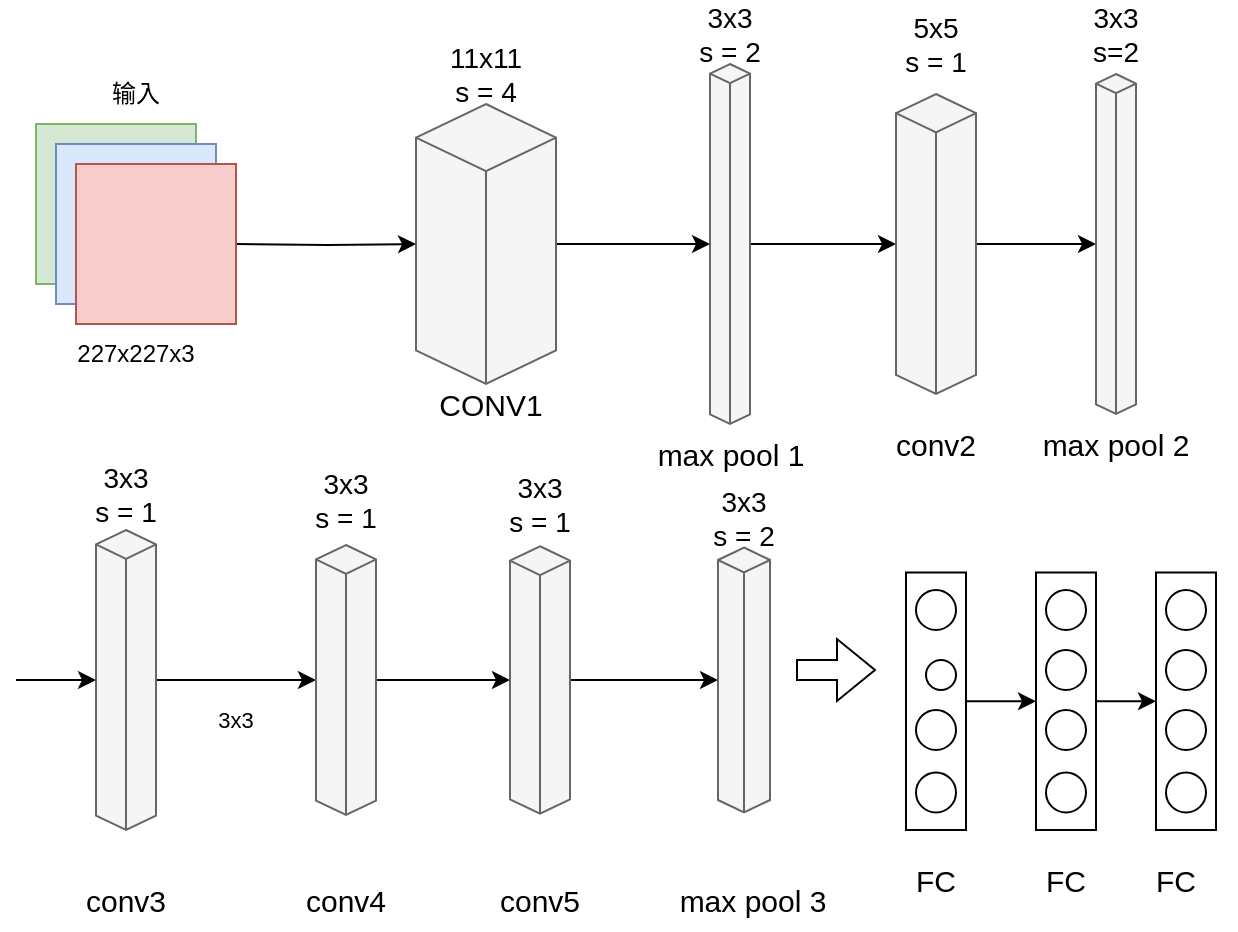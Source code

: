 <mxfile version="17.5.0" type="github">
  <diagram id="ZIbBqKyt45ywlCO85elQ" name="第 1 页">
    <mxGraphModel dx="869" dy="484" grid="1" gridSize="10" guides="1" tooltips="1" connect="1" arrows="1" fold="1" page="1" pageScale="1" pageWidth="827" pageHeight="1169" math="0" shadow="0">
      <root>
        <mxCell id="0" />
        <mxCell id="1" parent="0" />
        <mxCell id="QHwcNhU9ijFOfW8Lkw5R-71" value="" style="edgeStyle=orthogonalEdgeStyle;rounded=0;orthogonalLoop=1;jettySize=auto;html=1;fontSize=11;" edge="1" parent="1" source="QHwcNhU9ijFOfW8Lkw5R-72" target="QHwcNhU9ijFOfW8Lkw5R-89">
          <mxGeometry relative="1" as="geometry" />
        </mxCell>
        <mxCell id="QHwcNhU9ijFOfW8Lkw5R-72" value="" style="html=1;whiteSpace=wrap;shape=isoCube2;backgroundOutline=1;isoAngle=15;fillColor=#f5f5f5;fontColor=#333333;strokeColor=#666666;" vertex="1" parent="1">
          <mxGeometry x="397" y="70" width="20" height="180" as="geometry" />
        </mxCell>
        <mxCell id="QHwcNhU9ijFOfW8Lkw5R-73" value="" style="edgeStyle=orthogonalEdgeStyle;rounded=0;orthogonalLoop=1;jettySize=auto;html=1;" edge="1" parent="1" source="QHwcNhU9ijFOfW8Lkw5R-74" target="QHwcNhU9ijFOfW8Lkw5R-72">
          <mxGeometry relative="1" as="geometry" />
        </mxCell>
        <mxCell id="QHwcNhU9ijFOfW8Lkw5R-74" value="" style="html=1;whiteSpace=wrap;shape=isoCube2;backgroundOutline=1;isoAngle=15;fillColor=#f5f5f5;fontColor=#333333;strokeColor=#666666;" vertex="1" parent="1">
          <mxGeometry x="250" y="90" width="70" height="140" as="geometry" />
        </mxCell>
        <mxCell id="QHwcNhU9ijFOfW8Lkw5R-75" value="" style="edgeStyle=orthogonalEdgeStyle;rounded=0;orthogonalLoop=1;jettySize=auto;html=1;" edge="1" parent="1" target="QHwcNhU9ijFOfW8Lkw5R-74">
          <mxGeometry relative="1" as="geometry">
            <mxPoint x="160" y="160" as="sourcePoint" />
          </mxGeometry>
        </mxCell>
        <mxCell id="QHwcNhU9ijFOfW8Lkw5R-76" value="输入" style="text;html=1;strokeColor=none;fillColor=none;align=center;verticalAlign=middle;whiteSpace=wrap;rounded=0;" vertex="1" parent="1">
          <mxGeometry x="80" y="70" width="60" height="30" as="geometry" />
        </mxCell>
        <mxCell id="QHwcNhU9ijFOfW8Lkw5R-77" value="" style="group" vertex="1" connectable="0" parent="1">
          <mxGeometry x="60" y="100" width="100" height="100" as="geometry" />
        </mxCell>
        <mxCell id="QHwcNhU9ijFOfW8Lkw5R-78" value="" style="whiteSpace=wrap;html=1;aspect=fixed;fillColor=#d5e8d4;strokeColor=#82b366;" vertex="1" parent="QHwcNhU9ijFOfW8Lkw5R-77">
          <mxGeometry width="80" height="80" as="geometry" />
        </mxCell>
        <mxCell id="QHwcNhU9ijFOfW8Lkw5R-79" value="" style="whiteSpace=wrap;html=1;aspect=fixed;fillColor=#dae8fc;strokeColor=#6c8ebf;" vertex="1" parent="QHwcNhU9ijFOfW8Lkw5R-77">
          <mxGeometry x="10" y="10" width="80" height="80" as="geometry" />
        </mxCell>
        <mxCell id="QHwcNhU9ijFOfW8Lkw5R-80" value="" style="whiteSpace=wrap;html=1;aspect=fixed;fillColor=#f8cecc;strokeColor=#b85450;" vertex="1" parent="QHwcNhU9ijFOfW8Lkw5R-77">
          <mxGeometry x="20" y="20" width="80" height="80" as="geometry" />
        </mxCell>
        <mxCell id="QHwcNhU9ijFOfW8Lkw5R-81" value="227x227x3" style="text;html=1;strokeColor=none;fillColor=none;align=center;verticalAlign=middle;whiteSpace=wrap;rounded=0;" vertex="1" parent="1">
          <mxGeometry x="80" y="200" width="60" height="30" as="geometry" />
        </mxCell>
        <mxCell id="QHwcNhU9ijFOfW8Lkw5R-82" value="&lt;font style=&quot;font-size: 14px&quot;&gt;11x11&lt;br&gt;s = 4&lt;/font&gt;" style="text;html=1;strokeColor=none;fillColor=none;align=center;verticalAlign=middle;whiteSpace=wrap;rounded=0;" vertex="1" parent="1">
          <mxGeometry x="255" y="60" width="60" height="30" as="geometry" />
        </mxCell>
        <mxCell id="QHwcNhU9ijFOfW8Lkw5R-83" value="&lt;font style=&quot;font-size: 14px&quot;&gt;3x3&lt;br&gt;s = 2&lt;/font&gt;" style="text;html=1;strokeColor=none;fillColor=none;align=center;verticalAlign=middle;whiteSpace=wrap;rounded=0;" vertex="1" parent="1">
          <mxGeometry x="377" y="40" width="60" height="30" as="geometry" />
        </mxCell>
        <mxCell id="QHwcNhU9ijFOfW8Lkw5R-84" value="&lt;font style=&quot;font-size: 15px&quot;&gt;CONV1&lt;/font&gt;" style="text;html=1;strokeColor=none;fillColor=none;align=center;verticalAlign=middle;whiteSpace=wrap;rounded=0;" vertex="1" parent="1">
          <mxGeometry x="260" y="230" width="55" height="20" as="geometry" />
        </mxCell>
        <mxCell id="QHwcNhU9ijFOfW8Lkw5R-87" value="&lt;font style=&quot;font-size: 15px&quot;&gt;max pool 1&lt;/font&gt;" style="text;html=1;strokeColor=none;fillColor=none;align=center;verticalAlign=middle;whiteSpace=wrap;rounded=0;" vertex="1" parent="1">
          <mxGeometry x="365.5" y="250" width="83" height="30" as="geometry" />
        </mxCell>
        <mxCell id="QHwcNhU9ijFOfW8Lkw5R-88" value="" style="edgeStyle=orthogonalEdgeStyle;rounded=0;orthogonalLoop=1;jettySize=auto;html=1;fontSize=11;" edge="1" parent="1" source="QHwcNhU9ijFOfW8Lkw5R-89" target="QHwcNhU9ijFOfW8Lkw5R-94">
          <mxGeometry relative="1" as="geometry" />
        </mxCell>
        <mxCell id="QHwcNhU9ijFOfW8Lkw5R-89" value="" style="html=1;whiteSpace=wrap;shape=isoCube2;backgroundOutline=1;isoAngle=15;fillColor=#f5f5f5;fontColor=#333333;strokeColor=#666666;" vertex="1" parent="1">
          <mxGeometry x="490" y="85" width="40" height="150" as="geometry" />
        </mxCell>
        <mxCell id="QHwcNhU9ijFOfW8Lkw5R-90" value="&lt;font style=&quot;font-size: 15px&quot;&gt;conv2&lt;/font&gt;" style="text;html=1;strokeColor=none;fillColor=none;align=center;verticalAlign=middle;whiteSpace=wrap;rounded=0;" vertex="1" parent="1">
          <mxGeometry x="480" y="245" width="60" height="30" as="geometry" />
        </mxCell>
        <mxCell id="QHwcNhU9ijFOfW8Lkw5R-91" value="&lt;font style=&quot;font-size: 14px&quot;&gt;5x5&lt;br&gt;s = 1&lt;/font&gt;" style="text;html=1;strokeColor=none;fillColor=none;align=center;verticalAlign=middle;whiteSpace=wrap;rounded=0;fontSize=11;" vertex="1" parent="1">
          <mxGeometry x="480" y="45" width="60" height="30" as="geometry" />
        </mxCell>
        <mxCell id="QHwcNhU9ijFOfW8Lkw5R-94" value="" style="html=1;whiteSpace=wrap;shape=isoCube2;backgroundOutline=1;isoAngle=15;fontSize=11;fillColor=#f5f5f5;fontColor=#333333;strokeColor=#666666;" vertex="1" parent="1">
          <mxGeometry x="590" y="75" width="20" height="170" as="geometry" />
        </mxCell>
        <mxCell id="QHwcNhU9ijFOfW8Lkw5R-95" value="&lt;font style=&quot;font-size: 14px&quot;&gt;3x3&lt;br&gt;s=2&lt;/font&gt;" style="text;html=1;strokeColor=none;fillColor=none;align=center;verticalAlign=middle;whiteSpace=wrap;rounded=0;fontSize=11;" vertex="1" parent="1">
          <mxGeometry x="570" y="40" width="60" height="30" as="geometry" />
        </mxCell>
        <mxCell id="QHwcNhU9ijFOfW8Lkw5R-97" value="&lt;font style=&quot;font-size: 15px&quot;&gt;max pool 2&lt;/font&gt;" style="text;html=1;strokeColor=none;fillColor=none;align=center;verticalAlign=middle;whiteSpace=wrap;rounded=0;fontSize=11;" vertex="1" parent="1">
          <mxGeometry x="560" y="245" width="80" height="30" as="geometry" />
        </mxCell>
        <mxCell id="QHwcNhU9ijFOfW8Lkw5R-99" value="" style="edgeStyle=orthogonalEdgeStyle;rounded=0;orthogonalLoop=1;jettySize=auto;html=1;fontSize=11;" edge="1" parent="1" source="QHwcNhU9ijFOfW8Lkw5R-100" target="QHwcNhU9ijFOfW8Lkw5R-105">
          <mxGeometry relative="1" as="geometry" />
        </mxCell>
        <mxCell id="QHwcNhU9ijFOfW8Lkw5R-100" value="" style="html=1;whiteSpace=wrap;shape=isoCube2;backgroundOutline=1;isoAngle=15;fontSize=11;fillColor=#f5f5f5;fontColor=#333333;strokeColor=#666666;" vertex="1" parent="1">
          <mxGeometry x="90" y="303" width="30" height="150" as="geometry" />
        </mxCell>
        <mxCell id="QHwcNhU9ijFOfW8Lkw5R-101" value="" style="endArrow=classic;html=1;rounded=0;fontSize=11;entryX=0;entryY=0.5;entryDx=0;entryDy=0;entryPerimeter=0;" edge="1" parent="1" target="QHwcNhU9ijFOfW8Lkw5R-100">
          <mxGeometry width="50" height="50" relative="1" as="geometry">
            <mxPoint x="50" y="378" as="sourcePoint" />
            <mxPoint x="300" y="343" as="targetPoint" />
          </mxGeometry>
        </mxCell>
        <mxCell id="QHwcNhU9ijFOfW8Lkw5R-102" value="&lt;font style=&quot;font-size: 14px&quot;&gt;3x3&lt;br&gt;s = 1&lt;/font&gt;" style="text;html=1;strokeColor=none;fillColor=none;align=center;verticalAlign=middle;whiteSpace=wrap;rounded=0;fontSize=11;" vertex="1" parent="1">
          <mxGeometry x="75" y="270" width="60" height="30" as="geometry" />
        </mxCell>
        <mxCell id="QHwcNhU9ijFOfW8Lkw5R-104" value="" style="edgeStyle=orthogonalEdgeStyle;rounded=0;orthogonalLoop=1;jettySize=auto;html=1;fontSize=11;" edge="1" parent="1" source="QHwcNhU9ijFOfW8Lkw5R-105" target="QHwcNhU9ijFOfW8Lkw5R-108">
          <mxGeometry relative="1" as="geometry" />
        </mxCell>
        <mxCell id="QHwcNhU9ijFOfW8Lkw5R-105" value="" style="html=1;whiteSpace=wrap;shape=isoCube2;backgroundOutline=1;isoAngle=15;fontSize=11;fillColor=#f5f5f5;fontColor=#333333;strokeColor=#666666;" vertex="1" parent="1">
          <mxGeometry x="200" y="310.5" width="30" height="135" as="geometry" />
        </mxCell>
        <mxCell id="QHwcNhU9ijFOfW8Lkw5R-106" value="3x3" style="text;html=1;strokeColor=none;fillColor=none;align=center;verticalAlign=middle;whiteSpace=wrap;rounded=0;fontSize=11;" vertex="1" parent="1">
          <mxGeometry x="130" y="383" width="60" height="30" as="geometry" />
        </mxCell>
        <mxCell id="QHwcNhU9ijFOfW8Lkw5R-107" value="" style="edgeStyle=orthogonalEdgeStyle;rounded=0;orthogonalLoop=1;jettySize=auto;html=1;fontSize=11;" edge="1" parent="1" source="QHwcNhU9ijFOfW8Lkw5R-108" target="QHwcNhU9ijFOfW8Lkw5R-109">
          <mxGeometry relative="1" as="geometry" />
        </mxCell>
        <mxCell id="QHwcNhU9ijFOfW8Lkw5R-108" value="" style="html=1;whiteSpace=wrap;shape=isoCube2;backgroundOutline=1;isoAngle=15;fontSize=11;fillColor=#f5f5f5;fontColor=#333333;strokeColor=#666666;" vertex="1" parent="1">
          <mxGeometry x="297" y="311.13" width="30" height="133.75" as="geometry" />
        </mxCell>
        <mxCell id="QHwcNhU9ijFOfW8Lkw5R-109" value="" style="html=1;whiteSpace=wrap;shape=isoCube2;backgroundOutline=1;isoAngle=15;fontSize=11;fillColor=#f5f5f5;fontColor=#333333;strokeColor=#666666;" vertex="1" parent="1">
          <mxGeometry x="401" y="311.75" width="26" height="132.5" as="geometry" />
        </mxCell>
        <mxCell id="QHwcNhU9ijFOfW8Lkw5R-111" value="&lt;font style=&quot;font-size: 15px&quot;&gt;conv3&lt;/font&gt;" style="text;html=1;strokeColor=none;fillColor=none;align=center;verticalAlign=middle;whiteSpace=wrap;rounded=0;fontSize=11;" vertex="1" parent="1">
          <mxGeometry x="75" y="473" width="60" height="30" as="geometry" />
        </mxCell>
        <mxCell id="QHwcNhU9ijFOfW8Lkw5R-112" value="&lt;font style=&quot;font-size: 15px&quot;&gt;conv4&lt;/font&gt;" style="text;html=1;strokeColor=none;fillColor=none;align=center;verticalAlign=middle;whiteSpace=wrap;rounded=0;fontSize=11;" vertex="1" parent="1">
          <mxGeometry x="185" y="473" width="60" height="30" as="geometry" />
        </mxCell>
        <mxCell id="QHwcNhU9ijFOfW8Lkw5R-113" value="&lt;font style=&quot;font-size: 15px&quot;&gt;conv5&lt;/font&gt;" style="text;html=1;strokeColor=none;fillColor=none;align=center;verticalAlign=middle;whiteSpace=wrap;rounded=0;fontSize=11;" vertex="1" parent="1">
          <mxGeometry x="282" y="473" width="60" height="30" as="geometry" />
        </mxCell>
        <mxCell id="QHwcNhU9ijFOfW8Lkw5R-116" value="&lt;font style=&quot;font-size: 15px&quot;&gt;max pool 3&lt;/font&gt;" style="text;html=1;strokeColor=none;fillColor=none;align=center;verticalAlign=middle;whiteSpace=wrap;rounded=0;fontSize=12;" vertex="1" parent="1">
          <mxGeometry x="377" y="473" width="83" height="30" as="geometry" />
        </mxCell>
        <mxCell id="QHwcNhU9ijFOfW8Lkw5R-117" value="" style="shape=flexArrow;endArrow=classic;html=1;rounded=0;fontSize=15;" edge="1" parent="1">
          <mxGeometry width="50" height="50" relative="1" as="geometry">
            <mxPoint x="440" y="373" as="sourcePoint" />
            <mxPoint x="480" y="373" as="targetPoint" />
          </mxGeometry>
        </mxCell>
        <mxCell id="QHwcNhU9ijFOfW8Lkw5R-118" value="" style="group" vertex="1" connectable="0" parent="1">
          <mxGeometry x="495" y="324.25" width="30" height="128.75" as="geometry" />
        </mxCell>
        <mxCell id="QHwcNhU9ijFOfW8Lkw5R-119" value="" style="rounded=0;whiteSpace=wrap;html=1;fontSize=15;gradientColor=none;" vertex="1" parent="QHwcNhU9ijFOfW8Lkw5R-118">
          <mxGeometry width="30" height="128.75" as="geometry" />
        </mxCell>
        <mxCell id="QHwcNhU9ijFOfW8Lkw5R-120" value="" style="ellipse;whiteSpace=wrap;html=1;aspect=fixed;fontSize=15;gradientColor=none;" vertex="1" parent="QHwcNhU9ijFOfW8Lkw5R-118">
          <mxGeometry x="5" y="8.75" width="20" height="20" as="geometry" />
        </mxCell>
        <mxCell id="QHwcNhU9ijFOfW8Lkw5R-121" value="" style="ellipse;whiteSpace=wrap;html=1;aspect=fixed;fontSize=15;gradientColor=none;" vertex="1" parent="QHwcNhU9ijFOfW8Lkw5R-118">
          <mxGeometry x="10" y="43.75" width="15" height="15" as="geometry" />
        </mxCell>
        <mxCell id="QHwcNhU9ijFOfW8Lkw5R-122" value="" style="ellipse;whiteSpace=wrap;html=1;aspect=fixed;fontSize=15;gradientColor=none;" vertex="1" parent="QHwcNhU9ijFOfW8Lkw5R-118">
          <mxGeometry x="5" y="100" width="20" height="20" as="geometry" />
        </mxCell>
        <mxCell id="QHwcNhU9ijFOfW8Lkw5R-123" value="" style="ellipse;whiteSpace=wrap;html=1;aspect=fixed;fontSize=15;gradientColor=none;" vertex="1" parent="QHwcNhU9ijFOfW8Lkw5R-118">
          <mxGeometry x="5" y="68.75" width="20" height="20" as="geometry" />
        </mxCell>
        <mxCell id="QHwcNhU9ijFOfW8Lkw5R-124" value="" style="group" vertex="1" connectable="0" parent="1">
          <mxGeometry x="560" y="324.25" width="30" height="128.75" as="geometry" />
        </mxCell>
        <mxCell id="QHwcNhU9ijFOfW8Lkw5R-125" value="" style="rounded=0;whiteSpace=wrap;html=1;fontSize=15;gradientColor=none;" vertex="1" parent="QHwcNhU9ijFOfW8Lkw5R-124">
          <mxGeometry width="30" height="128.75" as="geometry" />
        </mxCell>
        <mxCell id="QHwcNhU9ijFOfW8Lkw5R-126" value="" style="ellipse;whiteSpace=wrap;html=1;aspect=fixed;fontSize=15;gradientColor=none;" vertex="1" parent="QHwcNhU9ijFOfW8Lkw5R-124">
          <mxGeometry x="5" y="8.75" width="20" height="20" as="geometry" />
        </mxCell>
        <mxCell id="QHwcNhU9ijFOfW8Lkw5R-127" value="" style="ellipse;whiteSpace=wrap;html=1;aspect=fixed;fontSize=15;gradientColor=none;" vertex="1" parent="QHwcNhU9ijFOfW8Lkw5R-124">
          <mxGeometry x="5" y="38.75" width="20" height="20" as="geometry" />
        </mxCell>
        <mxCell id="QHwcNhU9ijFOfW8Lkw5R-128" value="" style="ellipse;whiteSpace=wrap;html=1;aspect=fixed;fontSize=15;gradientColor=none;" vertex="1" parent="QHwcNhU9ijFOfW8Lkw5R-124">
          <mxGeometry x="5" y="100" width="20" height="20" as="geometry" />
        </mxCell>
        <mxCell id="QHwcNhU9ijFOfW8Lkw5R-129" value="" style="ellipse;whiteSpace=wrap;html=1;aspect=fixed;fontSize=15;gradientColor=none;" vertex="1" parent="QHwcNhU9ijFOfW8Lkw5R-124">
          <mxGeometry x="5" y="68.75" width="20" height="20" as="geometry" />
        </mxCell>
        <mxCell id="QHwcNhU9ijFOfW8Lkw5R-130" value="" style="group" vertex="1" connectable="0" parent="1">
          <mxGeometry x="620" y="324.25" width="30" height="128.75" as="geometry" />
        </mxCell>
        <mxCell id="QHwcNhU9ijFOfW8Lkw5R-131" value="" style="rounded=0;whiteSpace=wrap;html=1;fontSize=15;gradientColor=none;" vertex="1" parent="QHwcNhU9ijFOfW8Lkw5R-130">
          <mxGeometry width="30" height="128.75" as="geometry" />
        </mxCell>
        <mxCell id="QHwcNhU9ijFOfW8Lkw5R-132" value="" style="ellipse;whiteSpace=wrap;html=1;aspect=fixed;fontSize=15;gradientColor=none;" vertex="1" parent="QHwcNhU9ijFOfW8Lkw5R-130">
          <mxGeometry x="5" y="8.75" width="20" height="20" as="geometry" />
        </mxCell>
        <mxCell id="QHwcNhU9ijFOfW8Lkw5R-133" value="" style="ellipse;whiteSpace=wrap;html=1;aspect=fixed;fontSize=15;gradientColor=none;" vertex="1" parent="QHwcNhU9ijFOfW8Lkw5R-130">
          <mxGeometry x="5" y="38.75" width="20" height="20" as="geometry" />
        </mxCell>
        <mxCell id="QHwcNhU9ijFOfW8Lkw5R-134" value="" style="ellipse;whiteSpace=wrap;html=1;aspect=fixed;fontSize=15;gradientColor=none;" vertex="1" parent="QHwcNhU9ijFOfW8Lkw5R-130">
          <mxGeometry x="5" y="100" width="20" height="20" as="geometry" />
        </mxCell>
        <mxCell id="QHwcNhU9ijFOfW8Lkw5R-135" value="" style="ellipse;whiteSpace=wrap;html=1;aspect=fixed;fontSize=15;gradientColor=none;" vertex="1" parent="QHwcNhU9ijFOfW8Lkw5R-130">
          <mxGeometry x="5" y="68.75" width="20" height="20" as="geometry" />
        </mxCell>
        <mxCell id="QHwcNhU9ijFOfW8Lkw5R-136" value="" style="endArrow=classic;html=1;rounded=0;fontSize=15;entryX=0;entryY=0.5;entryDx=0;entryDy=0;exitX=1;exitY=0.5;exitDx=0;exitDy=0;" edge="1" parent="1" source="QHwcNhU9ijFOfW8Lkw5R-119" target="QHwcNhU9ijFOfW8Lkw5R-125">
          <mxGeometry width="50" height="50" relative="1" as="geometry">
            <mxPoint x="250" y="343" as="sourcePoint" />
            <mxPoint x="300" y="293" as="targetPoint" />
          </mxGeometry>
        </mxCell>
        <mxCell id="QHwcNhU9ijFOfW8Lkw5R-137" value="" style="endArrow=classic;html=1;rounded=0;fontSize=15;entryX=0;entryY=0.5;entryDx=0;entryDy=0;exitX=1;exitY=0.5;exitDx=0;exitDy=0;" edge="1" parent="1" source="QHwcNhU9ijFOfW8Lkw5R-125" target="QHwcNhU9ijFOfW8Lkw5R-131">
          <mxGeometry width="50" height="50" relative="1" as="geometry">
            <mxPoint x="250" y="343" as="sourcePoint" />
            <mxPoint x="300" y="293" as="targetPoint" />
          </mxGeometry>
        </mxCell>
        <mxCell id="QHwcNhU9ijFOfW8Lkw5R-138" value="&lt;font style=&quot;font-size: 15px&quot;&gt;FC&lt;/font&gt;" style="text;html=1;strokeColor=none;fillColor=none;align=center;verticalAlign=middle;whiteSpace=wrap;rounded=0;fontSize=15;" vertex="1" parent="1">
          <mxGeometry x="480" y="463" width="60" height="30" as="geometry" />
        </mxCell>
        <mxCell id="QHwcNhU9ijFOfW8Lkw5R-139" value="&lt;font style=&quot;font-size: 15px&quot;&gt;FC&lt;/font&gt;" style="text;html=1;strokeColor=none;fillColor=none;align=center;verticalAlign=middle;whiteSpace=wrap;rounded=0;fontSize=15;" vertex="1" parent="1">
          <mxGeometry x="545" y="463" width="60" height="30" as="geometry" />
        </mxCell>
        <mxCell id="QHwcNhU9ijFOfW8Lkw5R-140" value="&lt;font style=&quot;font-size: 15px&quot;&gt;FC&lt;/font&gt;" style="text;html=1;strokeColor=none;fillColor=none;align=center;verticalAlign=middle;whiteSpace=wrap;rounded=0;fontSize=15;" vertex="1" parent="1">
          <mxGeometry x="600" y="463" width="60" height="30" as="geometry" />
        </mxCell>
        <mxCell id="QHwcNhU9ijFOfW8Lkw5R-143" value="&lt;font style=&quot;font-size: 14px&quot;&gt;3x3&lt;br&gt;s = 1&lt;/font&gt;" style="text;html=1;strokeColor=none;fillColor=none;align=center;verticalAlign=middle;whiteSpace=wrap;rounded=0;fontSize=11;" vertex="1" parent="1">
          <mxGeometry x="185" y="273" width="60" height="30" as="geometry" />
        </mxCell>
        <mxCell id="QHwcNhU9ijFOfW8Lkw5R-144" value="&lt;font style=&quot;font-size: 14px&quot;&gt;3x3&lt;br&gt;s = 1&lt;/font&gt;" style="text;html=1;strokeColor=none;fillColor=none;align=center;verticalAlign=middle;whiteSpace=wrap;rounded=0;fontSize=11;" vertex="1" parent="1">
          <mxGeometry x="282" y="275" width="60" height="30" as="geometry" />
        </mxCell>
        <mxCell id="QHwcNhU9ijFOfW8Lkw5R-145" value="&lt;font style=&quot;font-size: 14px&quot;&gt;3x3&lt;br&gt;s = 2&lt;/font&gt;" style="text;html=1;strokeColor=none;fillColor=none;align=center;verticalAlign=middle;whiteSpace=wrap;rounded=0;" vertex="1" parent="1">
          <mxGeometry x="384" y="281.75" width="60" height="30" as="geometry" />
        </mxCell>
      </root>
    </mxGraphModel>
  </diagram>
</mxfile>
